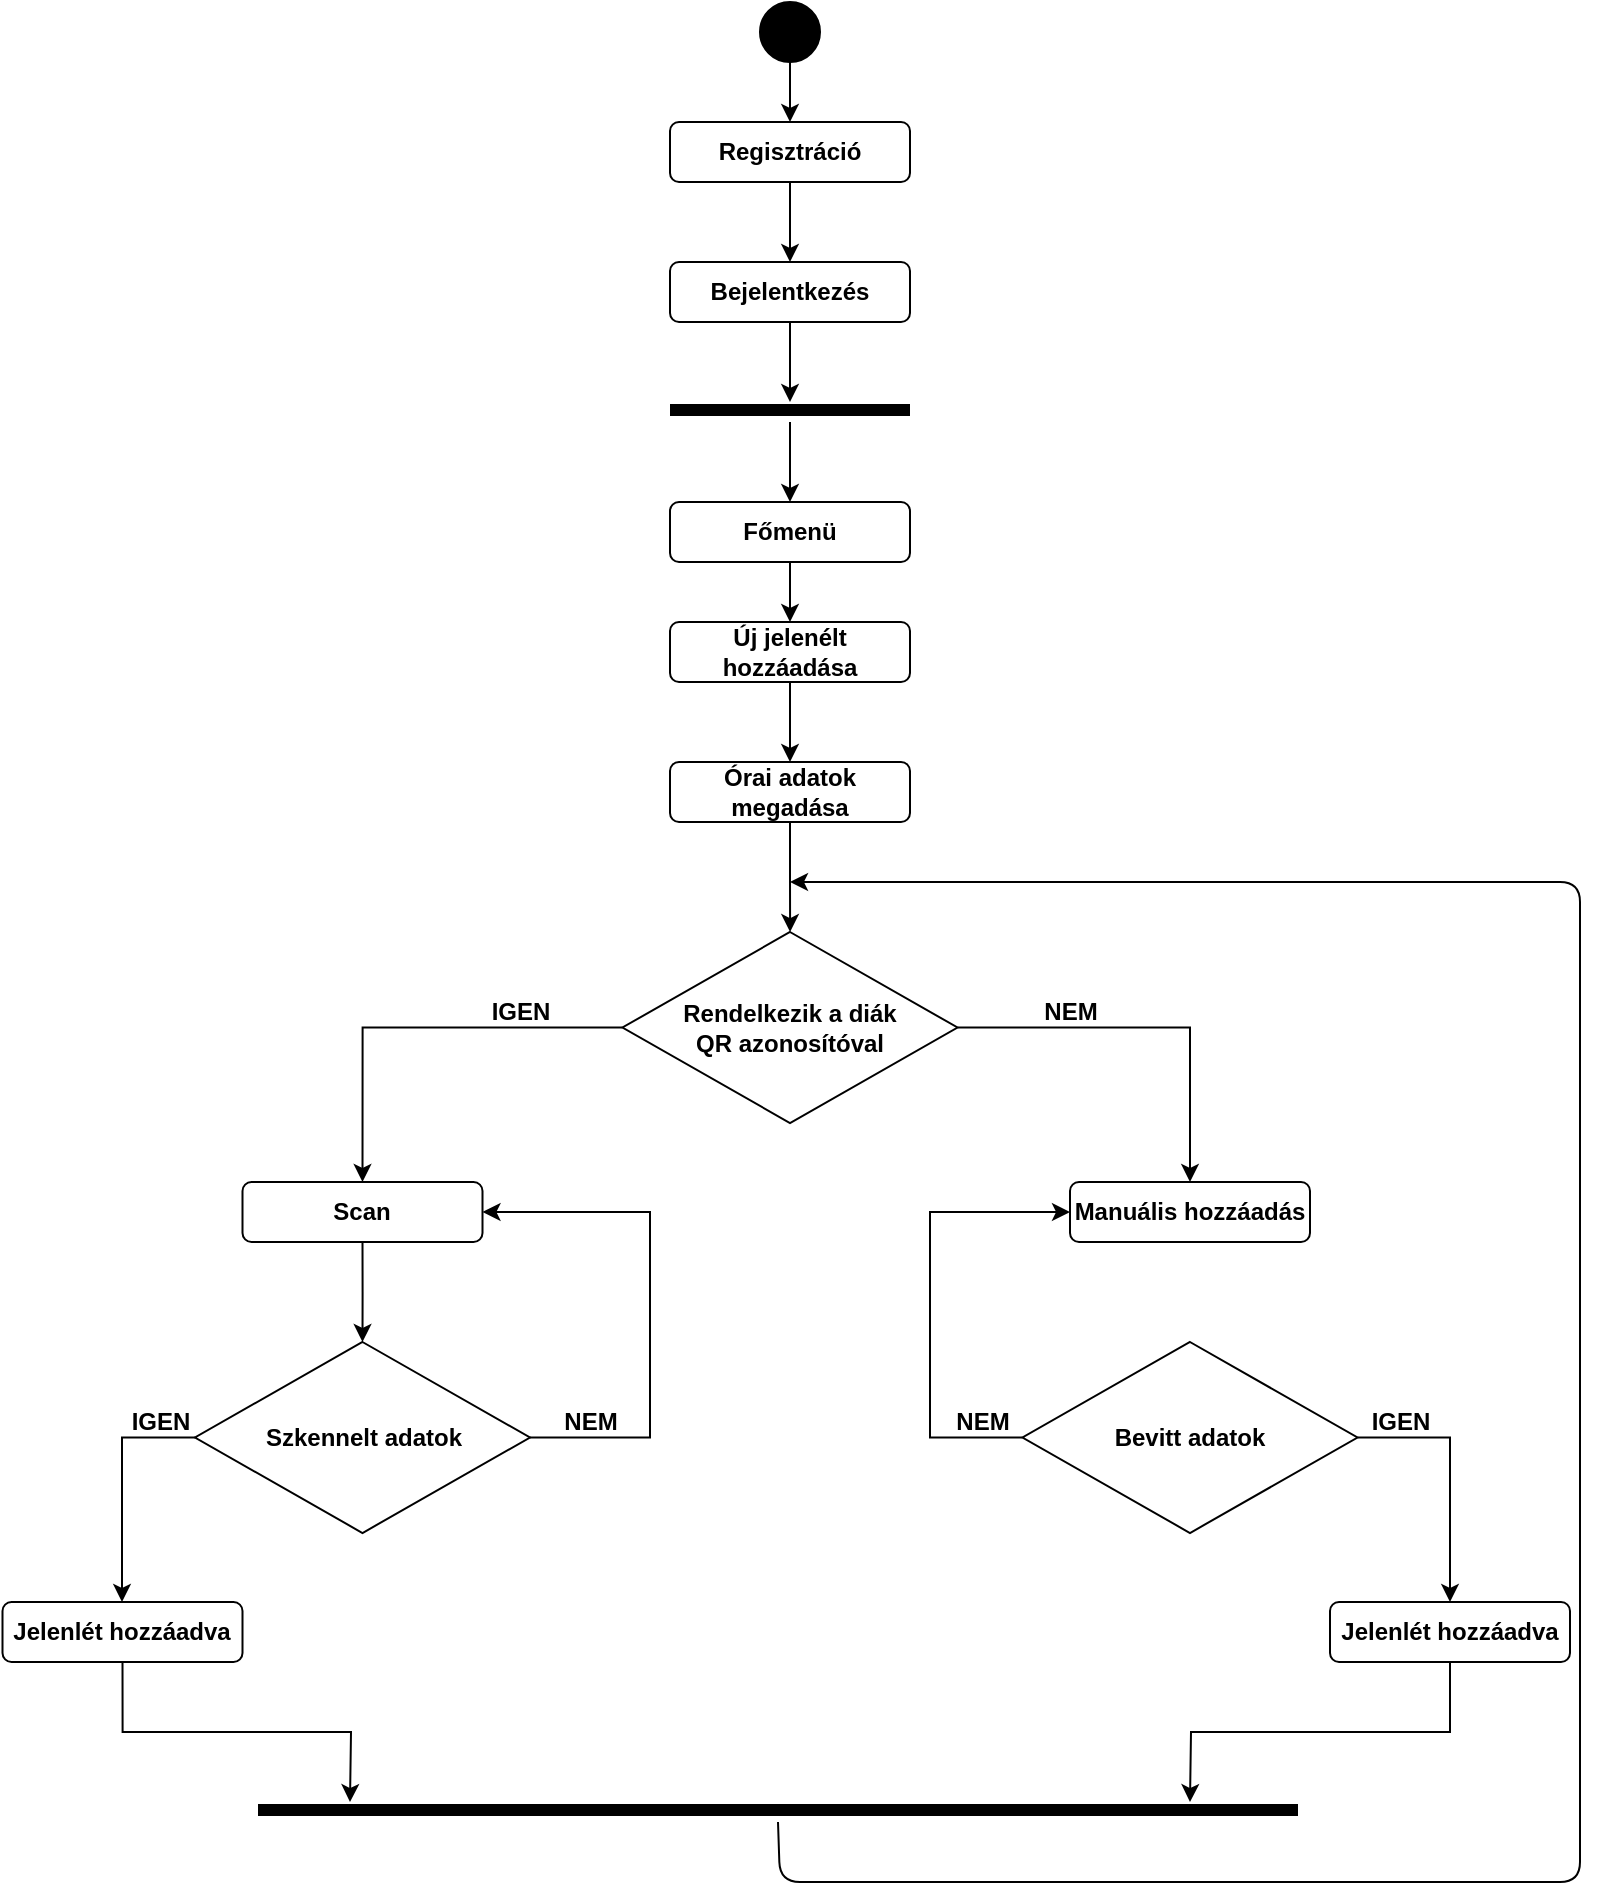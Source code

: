 <mxfile version="13.3.6" type="device"><diagram id="T1fkiXNi6U_GDrTcs04U" name="Page-1"><mxGraphModel dx="1038" dy="580" grid="1" gridSize="10" guides="1" tooltips="1" connect="1" arrows="1" fold="1" page="1" pageScale="1" pageWidth="827" pageHeight="1169" math="0" shadow="0"><root><mxCell id="0"/><mxCell id="1" parent="0"/><mxCell id="M8URG7IRsiwNsIpjgoiX-5" style="edgeStyle=orthogonalEdgeStyle;rounded=0;orthogonalLoop=1;jettySize=auto;html=1;exitX=0.5;exitY=1;exitDx=0;exitDy=0;entryX=0.5;entryY=0;entryDx=0;entryDy=0;fontSize=12;fontStyle=1" edge="1" parent="1" source="M8URG7IRsiwNsIpjgoiX-3" target="M8URG7IRsiwNsIpjgoiX-4"><mxGeometry relative="1" as="geometry"/></mxCell><mxCell id="M8URG7IRsiwNsIpjgoiX-3" value="Regisztráció" style="rounded=1;whiteSpace=wrap;html=1;fontSize=12;fontStyle=1" vertex="1" parent="1"><mxGeometry x="360" y="180" width="120" height="30" as="geometry"/></mxCell><mxCell id="M8URG7IRsiwNsIpjgoiX-10" style="edgeStyle=orthogonalEdgeStyle;rounded=0;orthogonalLoop=1;jettySize=auto;html=1;exitX=0.5;exitY=1;exitDx=0;exitDy=0;strokeColor=#000000;fontSize=12;fontStyle=1" edge="1" parent="1" source="M8URG7IRsiwNsIpjgoiX-4"><mxGeometry relative="1" as="geometry"><mxPoint x="420" y="320" as="targetPoint"/></mxGeometry></mxCell><mxCell id="M8URG7IRsiwNsIpjgoiX-4" value="Bejelentkezés" style="rounded=1;whiteSpace=wrap;html=1;fontSize=12;fontStyle=1" vertex="1" parent="1"><mxGeometry x="360" y="250" width="120" height="30" as="geometry"/></mxCell><mxCell id="M8URG7IRsiwNsIpjgoiX-7" style="edgeStyle=orthogonalEdgeStyle;rounded=0;orthogonalLoop=1;jettySize=auto;html=1;exitX=0.5;exitY=1;exitDx=0;exitDy=0;entryX=0.5;entryY=0;entryDx=0;entryDy=0;fontSize=12;fontStyle=1" edge="1" parent="1" source="M8URG7IRsiwNsIpjgoiX-6" target="M8URG7IRsiwNsIpjgoiX-3"><mxGeometry relative="1" as="geometry"/></mxCell><mxCell id="M8URG7IRsiwNsIpjgoiX-6" value="" style="ellipse;whiteSpace=wrap;html=1;aspect=fixed;fillColor=#000000;fontSize=12;fontStyle=1" vertex="1" parent="1"><mxGeometry x="405" y="120" width="30" height="30" as="geometry"/></mxCell><mxCell id="M8URG7IRsiwNsIpjgoiX-9" value="" style="line;strokeWidth=6;fillColor=none;align=left;verticalAlign=middle;spacingTop=-1;spacingLeft=3;spacingRight=3;rotatable=0;labelPosition=right;points=[];portConstraint=eastwest;fontSize=12;fontStyle=1" vertex="1" parent="1"><mxGeometry x="360" y="320" width="120" height="8" as="geometry"/></mxCell><mxCell id="M8URG7IRsiwNsIpjgoiX-15" style="edgeStyle=orthogonalEdgeStyle;rounded=0;orthogonalLoop=1;jettySize=auto;html=1;exitX=0.5;exitY=1;exitDx=0;exitDy=0;strokeColor=#000000;fontSize=12;fontStyle=1" edge="1" parent="1" source="M8URG7IRsiwNsIpjgoiX-11" target="M8URG7IRsiwNsIpjgoiX-14"><mxGeometry relative="1" as="geometry"/></mxCell><mxCell id="M8URG7IRsiwNsIpjgoiX-11" value="Főmenü" style="rounded=1;whiteSpace=wrap;html=1;fontSize=12;fontStyle=1" vertex="1" parent="1"><mxGeometry x="360" y="370" width="120" height="30" as="geometry"/></mxCell><mxCell id="M8URG7IRsiwNsIpjgoiX-12" value="" style="endArrow=classic;html=1;strokeColor=#000000;fontSize=12;fontStyle=1" edge="1" parent="1" target="M8URG7IRsiwNsIpjgoiX-11"><mxGeometry width="50" height="50" relative="1" as="geometry"><mxPoint x="420" y="330" as="sourcePoint"/><mxPoint x="440" y="370" as="targetPoint"/></mxGeometry></mxCell><mxCell id="M8URG7IRsiwNsIpjgoiX-17" style="edgeStyle=orthogonalEdgeStyle;rounded=0;orthogonalLoop=1;jettySize=auto;html=1;exitX=0.5;exitY=1;exitDx=0;exitDy=0;strokeColor=#000000;fontSize=12;fontStyle=1" edge="1" parent="1" source="M8URG7IRsiwNsIpjgoiX-14" target="M8URG7IRsiwNsIpjgoiX-16"><mxGeometry relative="1" as="geometry"/></mxCell><mxCell id="M8URG7IRsiwNsIpjgoiX-14" value="Új jelenélt hozzáadása" style="rounded=1;whiteSpace=wrap;html=1;fontSize=12;fontStyle=1" vertex="1" parent="1"><mxGeometry x="360" y="430" width="120" height="30" as="geometry"/></mxCell><mxCell id="M8URG7IRsiwNsIpjgoiX-20" style="edgeStyle=orthogonalEdgeStyle;rounded=0;orthogonalLoop=1;jettySize=auto;html=1;exitX=0.5;exitY=1;exitDx=0;exitDy=0;strokeColor=#000000;fontSize=12;fontStyle=1" edge="1" parent="1" source="M8URG7IRsiwNsIpjgoiX-16" target="M8URG7IRsiwNsIpjgoiX-19"><mxGeometry relative="1" as="geometry"/></mxCell><mxCell id="M8URG7IRsiwNsIpjgoiX-16" value="Órai adatok megadása" style="rounded=1;whiteSpace=wrap;html=1;fontSize=12;fontStyle=1" vertex="1" parent="1"><mxGeometry x="360" y="500" width="120" height="30" as="geometry"/></mxCell><mxCell id="M8URG7IRsiwNsIpjgoiX-23" style="edgeStyle=orthogonalEdgeStyle;rounded=0;orthogonalLoop=1;jettySize=auto;html=1;exitX=0;exitY=0.5;exitDx=0;exitDy=0;entryX=0.5;entryY=0;entryDx=0;entryDy=0;strokeColor=#000000;fontSize=12;fontStyle=1" edge="1" parent="1" source="M8URG7IRsiwNsIpjgoiX-19" target="M8URG7IRsiwNsIpjgoiX-21"><mxGeometry relative="1" as="geometry"/></mxCell><mxCell id="M8URG7IRsiwNsIpjgoiX-24" style="edgeStyle=orthogonalEdgeStyle;rounded=0;orthogonalLoop=1;jettySize=auto;html=1;exitX=1;exitY=0.5;exitDx=0;exitDy=0;strokeColor=#000000;fontSize=12;fontStyle=1" edge="1" parent="1" source="M8URG7IRsiwNsIpjgoiX-19" target="M8URG7IRsiwNsIpjgoiX-22"><mxGeometry relative="1" as="geometry"/></mxCell><mxCell id="M8URG7IRsiwNsIpjgoiX-19" value="Rendelkezik a diák &lt;br&gt;QR azonosítóval" style="rhombus;whiteSpace=wrap;html=1;strokeWidth=1;fillColor=#FFFFFF;fontSize=12;fontStyle=1" vertex="1" parent="1"><mxGeometry x="336.25" y="585" width="167.5" height="95.5" as="geometry"/></mxCell><mxCell id="M8URG7IRsiwNsIpjgoiX-41" style="edgeStyle=orthogonalEdgeStyle;rounded=0;orthogonalLoop=1;jettySize=auto;html=1;exitX=0.5;exitY=1;exitDx=0;exitDy=0;strokeColor=#000000;fontSize=12;" edge="1" parent="1" source="M8URG7IRsiwNsIpjgoiX-21" target="M8URG7IRsiwNsIpjgoiX-32"><mxGeometry relative="1" as="geometry"/></mxCell><mxCell id="M8URG7IRsiwNsIpjgoiX-21" value="Scan" style="rounded=1;whiteSpace=wrap;html=1;fontStyle=1;fontSize=12;" vertex="1" parent="1"><mxGeometry x="146.25" y="710" width="120" height="30" as="geometry"/></mxCell><mxCell id="M8URG7IRsiwNsIpjgoiX-22" value="Manuális hozzáadás" style="rounded=1;whiteSpace=wrap;html=1;fontStyle=1;fontSize=12;" vertex="1" parent="1"><mxGeometry x="560" y="710" width="120" height="30" as="geometry"/></mxCell><mxCell id="M8URG7IRsiwNsIpjgoiX-25" value="IGEN" style="text;html=1;align=center;verticalAlign=middle;resizable=0;points=[];autosize=1;fontSize=12;fontStyle=1" vertex="1" parent="1"><mxGeometry x="260" y="615" width="50" height="20" as="geometry"/></mxCell><mxCell id="M8URG7IRsiwNsIpjgoiX-26" value="NEM" style="text;html=1;align=center;verticalAlign=middle;resizable=0;points=[];autosize=1;fontSize=12;fontStyle=1" vertex="1" parent="1"><mxGeometry x="540" y="615" width="40" height="20" as="geometry"/></mxCell><mxCell id="M8URG7IRsiwNsIpjgoiX-38" style="edgeStyle=orthogonalEdgeStyle;rounded=0;orthogonalLoop=1;jettySize=auto;html=1;strokeColor=#000000;fontSize=12;" edge="1" parent="1" source="M8URG7IRsiwNsIpjgoiX-32" target="M8URG7IRsiwNsIpjgoiX-34"><mxGeometry relative="1" as="geometry"><Array as="points"><mxPoint x="86" y="838"/></Array></mxGeometry></mxCell><mxCell id="M8URG7IRsiwNsIpjgoiX-42" style="edgeStyle=orthogonalEdgeStyle;rounded=0;orthogonalLoop=1;jettySize=auto;html=1;entryX=1;entryY=0.5;entryDx=0;entryDy=0;strokeColor=#000000;fontSize=12;" edge="1" parent="1" source="M8URG7IRsiwNsIpjgoiX-32" target="M8URG7IRsiwNsIpjgoiX-21"><mxGeometry relative="1" as="geometry"><Array as="points"><mxPoint x="350" y="838"/><mxPoint x="350" y="725"/></Array></mxGeometry></mxCell><mxCell id="M8URG7IRsiwNsIpjgoiX-32" value="Szkennelt adatok" style="rhombus;whiteSpace=wrap;html=1;strokeWidth=1;fillColor=#FFFFFF;fontSize=12;fontStyle=1" vertex="1" parent="1"><mxGeometry x="122.5" y="790" width="167.5" height="95.5" as="geometry"/></mxCell><mxCell id="M8URG7IRsiwNsIpjgoiX-47" style="edgeStyle=orthogonalEdgeStyle;rounded=0;orthogonalLoop=1;jettySize=auto;html=1;exitX=1;exitY=0.5;exitDx=0;exitDy=0;entryX=0.5;entryY=0;entryDx=0;entryDy=0;strokeColor=#000000;fontSize=12;" edge="1" parent="1" source="M8URG7IRsiwNsIpjgoiX-33" target="M8URG7IRsiwNsIpjgoiX-46"><mxGeometry relative="1" as="geometry"><Array as="points"><mxPoint x="750" y="838"/><mxPoint x="750" y="920"/></Array></mxGeometry></mxCell><mxCell id="M8URG7IRsiwNsIpjgoiX-48" style="edgeStyle=orthogonalEdgeStyle;rounded=0;orthogonalLoop=1;jettySize=auto;html=1;exitX=0;exitY=0.5;exitDx=0;exitDy=0;entryX=0;entryY=0.5;entryDx=0;entryDy=0;strokeColor=#000000;fontSize=12;" edge="1" parent="1" source="M8URG7IRsiwNsIpjgoiX-33" target="M8URG7IRsiwNsIpjgoiX-22"><mxGeometry relative="1" as="geometry"><Array as="points"><mxPoint x="490" y="838"/><mxPoint x="490" y="725"/></Array></mxGeometry></mxCell><mxCell id="M8URG7IRsiwNsIpjgoiX-33" value="Bevitt adatok" style="rhombus;whiteSpace=wrap;html=1;strokeWidth=1;fillColor=#FFFFFF;fontSize=12;fontStyle=1" vertex="1" parent="1"><mxGeometry x="536.25" y="790" width="167.5" height="95.5" as="geometry"/></mxCell><mxCell id="M8URG7IRsiwNsIpjgoiX-52" style="edgeStyle=orthogonalEdgeStyle;rounded=0;orthogonalLoop=1;jettySize=auto;html=1;exitX=0.5;exitY=1;exitDx=0;exitDy=0;strokeColor=#000000;fontSize=12;" edge="1" parent="1" source="M8URG7IRsiwNsIpjgoiX-34"><mxGeometry relative="1" as="geometry"><mxPoint x="200" y="1020" as="targetPoint"/></mxGeometry></mxCell><mxCell id="M8URG7IRsiwNsIpjgoiX-34" value="Jelenlét hozzáadva" style="rounded=1;whiteSpace=wrap;html=1;fontStyle=1;fontSize=12;" vertex="1" parent="1"><mxGeometry x="26.25" y="920" width="120" height="30" as="geometry"/></mxCell><mxCell id="M8URG7IRsiwNsIpjgoiX-43" value="NEM" style="text;html=1;align=center;verticalAlign=middle;resizable=0;points=[];autosize=1;fontSize=12;fontStyle=1" vertex="1" parent="1"><mxGeometry x="300" y="820" width="40" height="20" as="geometry"/></mxCell><mxCell id="M8URG7IRsiwNsIpjgoiX-44" value="IGEN" style="text;html=1;align=center;verticalAlign=middle;resizable=0;points=[];autosize=1;fontSize=12;fontStyle=1" vertex="1" parent="1"><mxGeometry x="80" y="820" width="50" height="20" as="geometry"/></mxCell><mxCell id="M8URG7IRsiwNsIpjgoiX-53" style="edgeStyle=orthogonalEdgeStyle;rounded=0;orthogonalLoop=1;jettySize=auto;html=1;exitX=0.5;exitY=1;exitDx=0;exitDy=0;strokeColor=#000000;fontSize=12;" edge="1" parent="1" source="M8URG7IRsiwNsIpjgoiX-46"><mxGeometry relative="1" as="geometry"><mxPoint x="620" y="1020" as="targetPoint"/></mxGeometry></mxCell><mxCell id="M8URG7IRsiwNsIpjgoiX-46" value="Jelenlét hozzáadva" style="rounded=1;whiteSpace=wrap;html=1;fontStyle=1;fontSize=12;" vertex="1" parent="1"><mxGeometry x="690" y="920" width="120" height="30" as="geometry"/></mxCell><mxCell id="M8URG7IRsiwNsIpjgoiX-49" value="NEM" style="text;html=1;align=center;verticalAlign=middle;resizable=0;points=[];autosize=1;fontSize=12;fontStyle=1" vertex="1" parent="1"><mxGeometry x="496.25" y="820" width="40" height="20" as="geometry"/></mxCell><mxCell id="M8URG7IRsiwNsIpjgoiX-50" value="IGEN" style="text;html=1;align=center;verticalAlign=middle;resizable=0;points=[];autosize=1;fontSize=12;fontStyle=1" vertex="1" parent="1"><mxGeometry x="700" y="820" width="50" height="20" as="geometry"/></mxCell><mxCell id="M8URG7IRsiwNsIpjgoiX-51" value="" style="line;strokeWidth=6;fillColor=none;align=left;verticalAlign=middle;spacingTop=-1;spacingLeft=3;spacingRight=3;rotatable=0;labelPosition=right;points=[];portConstraint=eastwest;fontSize=12;" vertex="1" parent="1"><mxGeometry x="154" y="1020" width="520" height="8" as="geometry"/></mxCell><mxCell id="M8URG7IRsiwNsIpjgoiX-54" value="" style="endArrow=classic;html=1;strokeColor=#000000;fontSize=12;" edge="1" parent="1"><mxGeometry width="50" height="50" relative="1" as="geometry"><mxPoint x="414" y="1030" as="sourcePoint"/><mxPoint x="420" y="560" as="targetPoint"/><Array as="points"><mxPoint x="415" y="1060"/><mxPoint x="620" y="1060"/><mxPoint x="815" y="1060"/><mxPoint x="815" y="560"/></Array></mxGeometry></mxCell></root></mxGraphModel></diagram></mxfile>